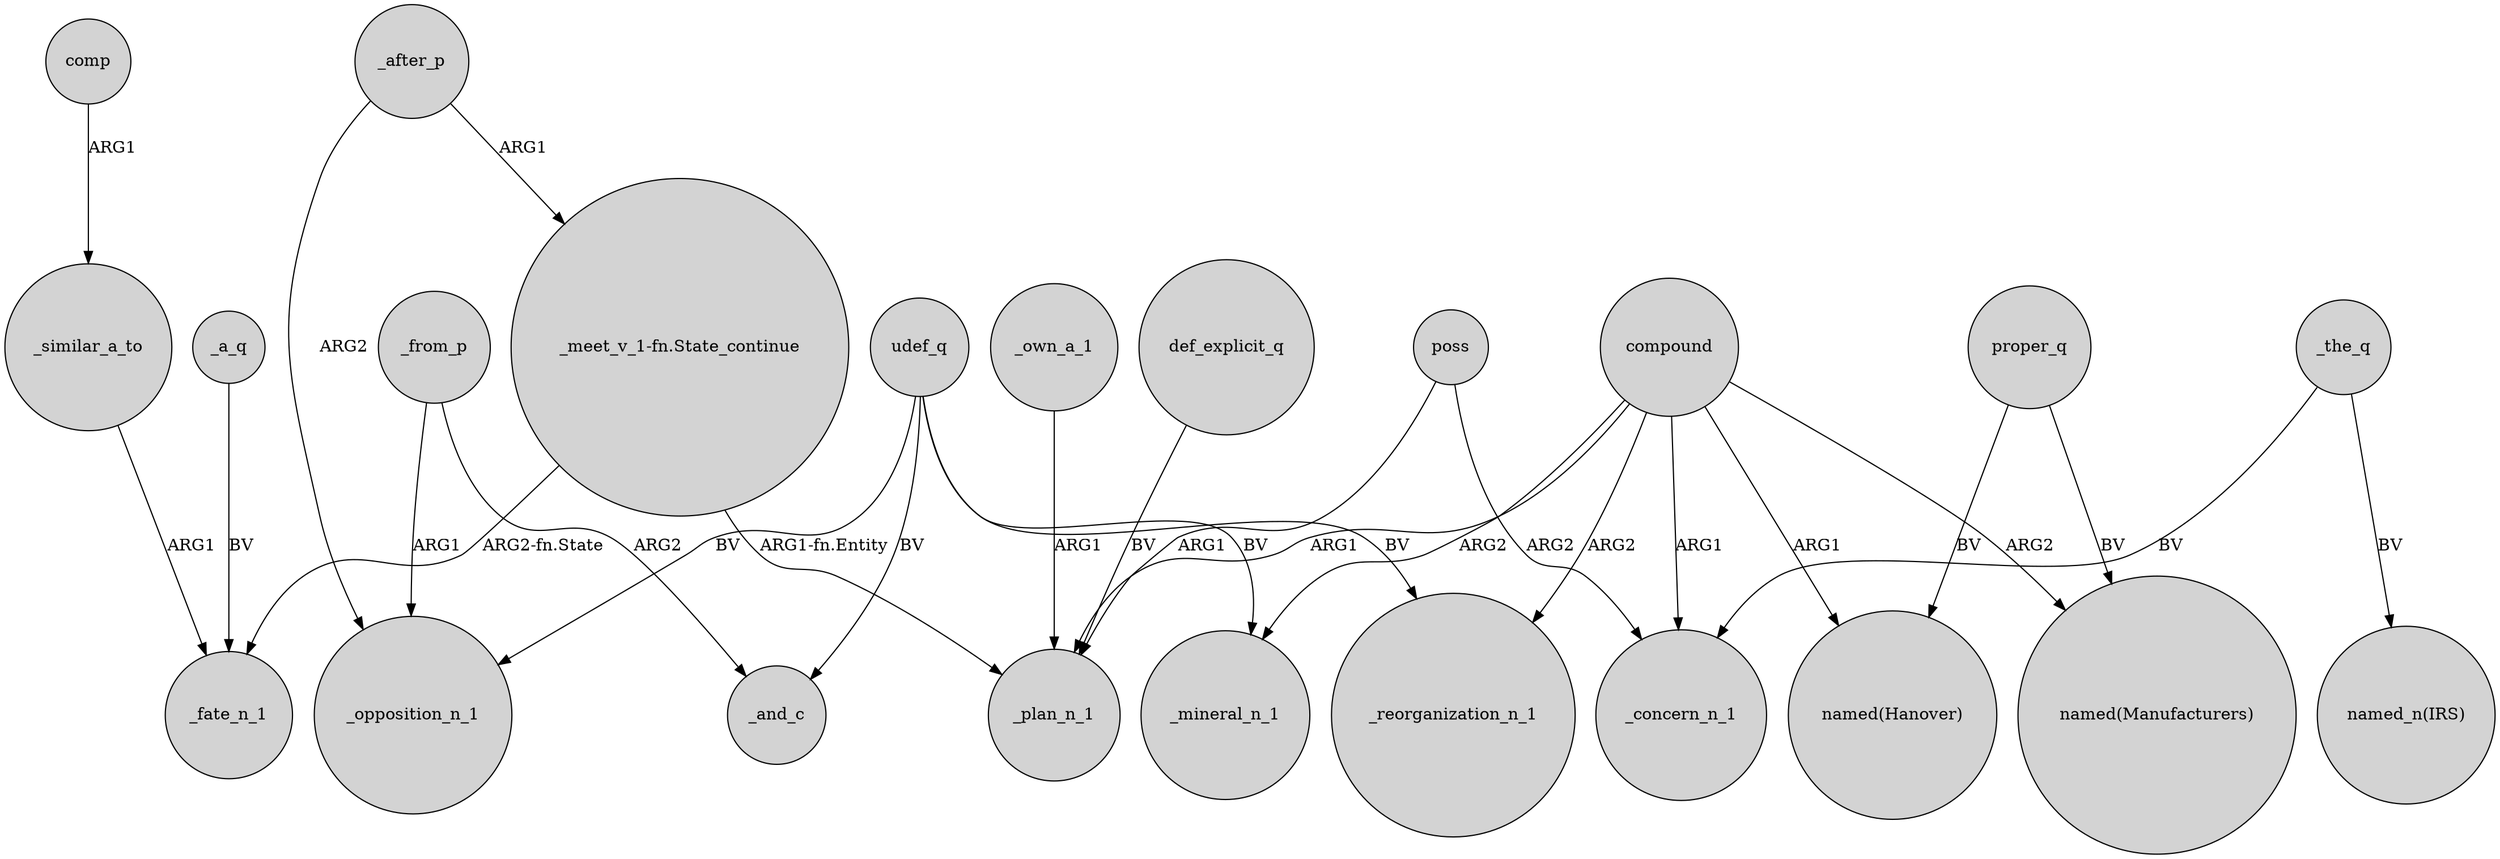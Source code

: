 digraph {
	node [shape=circle style=filled]
	udef_q -> _mineral_n_1 [label=BV]
	def_explicit_q -> _plan_n_1 [label=BV]
	_from_p -> _and_c [label=ARG2]
	"_meet_v_1-fn.State_continue" -> _plan_n_1 [label="ARG1-fn.Entity"]
	_from_p -> _opposition_n_1 [label=ARG1]
	compound -> "named(Hanover)" [label=ARG1]
	udef_q -> _opposition_n_1 [label=BV]
	udef_q -> _and_c [label=BV]
	_the_q -> _concern_n_1 [label=BV]
	comp -> _similar_a_to [label=ARG1]
	poss -> _plan_n_1 [label=ARG1]
	compound -> _reorganization_n_1 [label=ARG2]
	proper_q -> "named(Hanover)" [label=BV]
	udef_q -> _reorganization_n_1 [label=BV]
	compound -> _concern_n_1 [label=ARG1]
	_own_a_1 -> _plan_n_1 [label=ARG1]
	_after_p -> "_meet_v_1-fn.State_continue" [label=ARG1]
	poss -> _concern_n_1 [label=ARG2]
	_a_q -> _fate_n_1 [label=BV]
	compound -> _mineral_n_1 [label=ARG2]
	compound -> "named(Manufacturers)" [label=ARG2]
	compound -> _plan_n_1 [label=ARG1]
	proper_q -> "named(Manufacturers)" [label=BV]
	_the_q -> "named_n(IRS)" [label=BV]
	_similar_a_to -> _fate_n_1 [label=ARG1]
	"_meet_v_1-fn.State_continue" -> _fate_n_1 [label="ARG2-fn.State"]
	_after_p -> _opposition_n_1 [label=ARG2]
}
